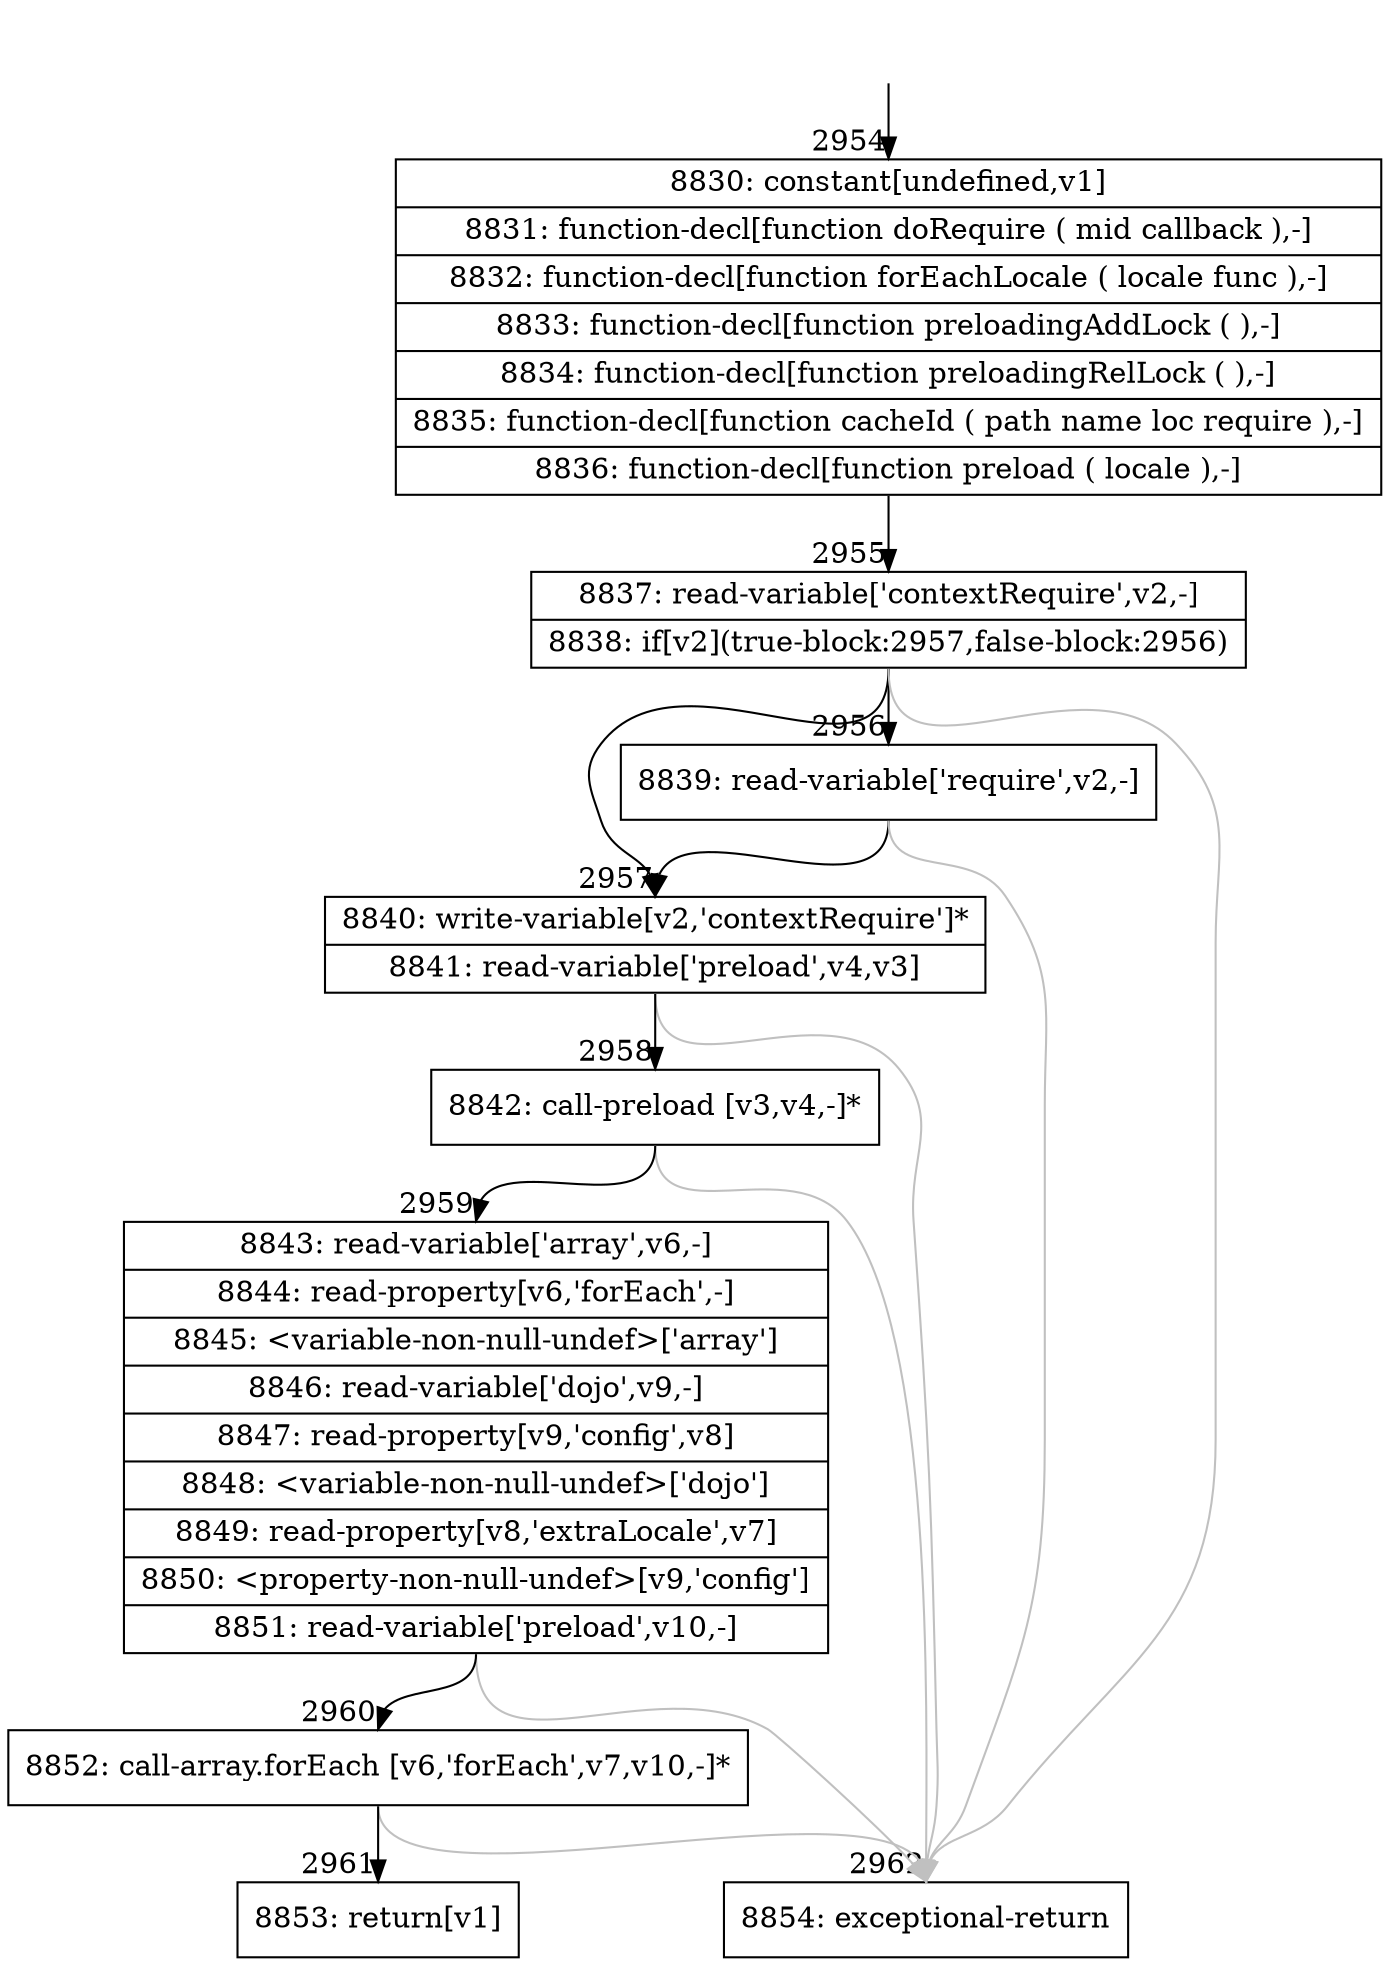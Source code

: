 digraph {
rankdir="TD"
BB_entry169[shape=none,label=""];
BB_entry169 -> BB2954 [tailport=s, headport=n, headlabel="    2954"]
BB2954 [shape=record label="{8830: constant[undefined,v1]|8831: function-decl[function doRequire ( mid callback ),-]|8832: function-decl[function forEachLocale ( locale func ),-]|8833: function-decl[function preloadingAddLock ( ),-]|8834: function-decl[function preloadingRelLock ( ),-]|8835: function-decl[function cacheId ( path name loc require ),-]|8836: function-decl[function preload ( locale ),-]}" ] 
BB2954 -> BB2955 [tailport=s, headport=n, headlabel="      2955"]
BB2955 [shape=record label="{8837: read-variable['contextRequire',v2,-]|8838: if[v2](true-block:2957,false-block:2956)}" ] 
BB2955 -> BB2957 [tailport=s, headport=n, headlabel="      2957"]
BB2955 -> BB2956 [tailport=s, headport=n, headlabel="      2956"]
BB2955 -> BB2962 [tailport=s, headport=n, color=gray, headlabel="      2962"]
BB2956 [shape=record label="{8839: read-variable['require',v2,-]}" ] 
BB2956 -> BB2957 [tailport=s, headport=n]
BB2956 -> BB2962 [tailport=s, headport=n, color=gray]
BB2957 [shape=record label="{8840: write-variable[v2,'contextRequire']*|8841: read-variable['preload',v4,v3]}" ] 
BB2957 -> BB2958 [tailport=s, headport=n, headlabel="      2958"]
BB2957 -> BB2962 [tailport=s, headport=n, color=gray]
BB2958 [shape=record label="{8842: call-preload [v3,v4,-]*}" ] 
BB2958 -> BB2959 [tailport=s, headport=n, headlabel="      2959"]
BB2958 -> BB2962 [tailport=s, headport=n, color=gray]
BB2959 [shape=record label="{8843: read-variable['array',v6,-]|8844: read-property[v6,'forEach',-]|8845: \<variable-non-null-undef\>['array']|8846: read-variable['dojo',v9,-]|8847: read-property[v9,'config',v8]|8848: \<variable-non-null-undef\>['dojo']|8849: read-property[v8,'extraLocale',v7]|8850: \<property-non-null-undef\>[v9,'config']|8851: read-variable['preload',v10,-]}" ] 
BB2959 -> BB2960 [tailport=s, headport=n, headlabel="      2960"]
BB2959 -> BB2962 [tailport=s, headport=n, color=gray]
BB2960 [shape=record label="{8852: call-array.forEach [v6,'forEach',v7,v10,-]*}" ] 
BB2960 -> BB2961 [tailport=s, headport=n, headlabel="      2961"]
BB2960 -> BB2962 [tailport=s, headport=n, color=gray]
BB2961 [shape=record label="{8853: return[v1]}" ] 
BB2962 [shape=record label="{8854: exceptional-return}" ] 
//#$~ 3313
}
